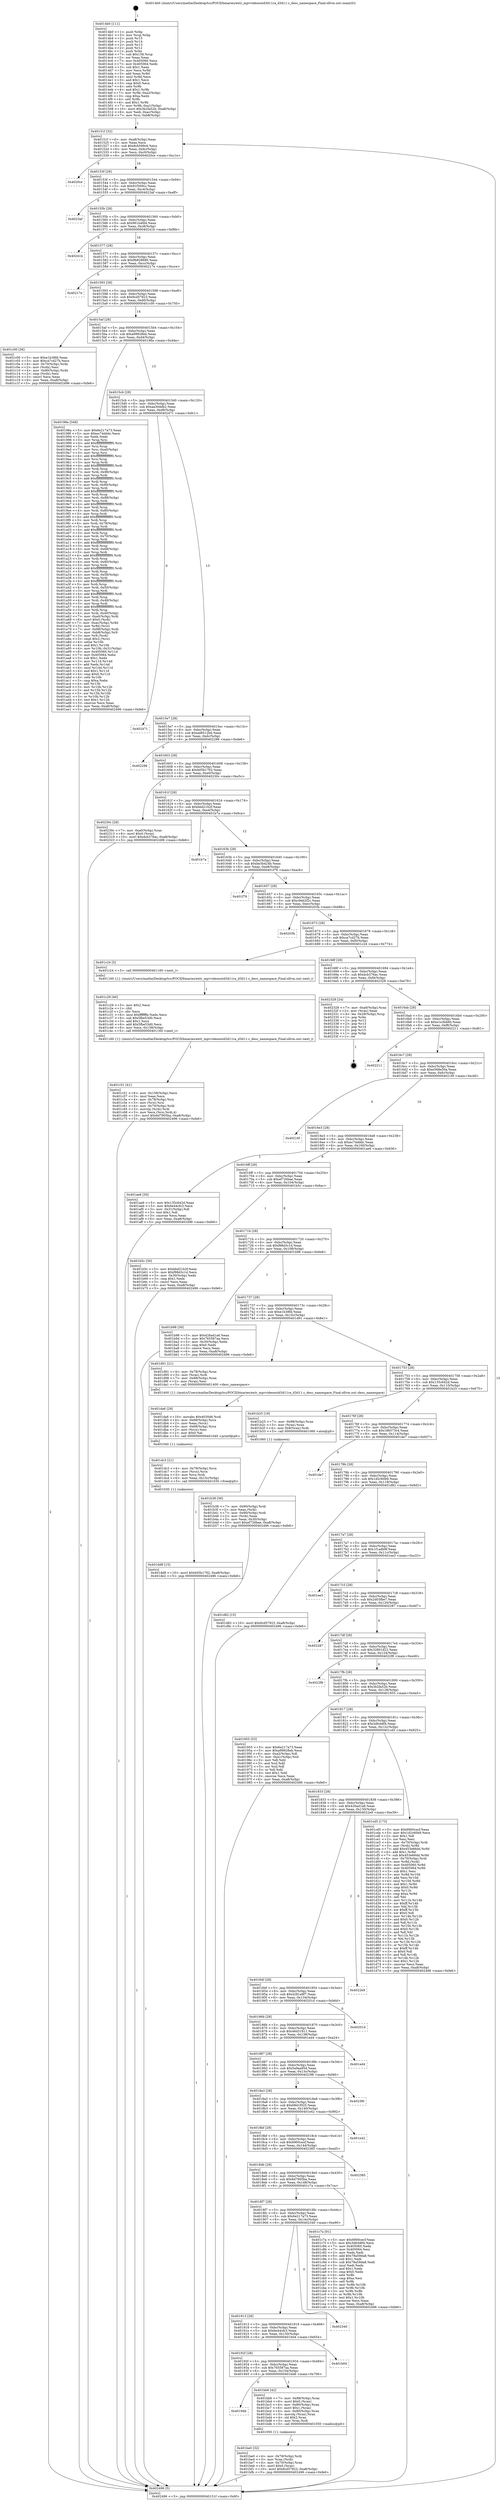 digraph "0x4014b0" {
  label = "0x4014b0 (/mnt/c/Users/mathe/Desktop/tcc/POCII/binaries/extr_mpvvideooutd3d11ra_d3d11.c_desc_namespace_Final-ollvm.out::main(0))"
  labelloc = "t"
  node[shape=record]

  Entry [label="",width=0.3,height=0.3,shape=circle,fillcolor=black,style=filled]
  "0x40151f" [label="{
     0x40151f [32]\l
     | [instrs]\l
     &nbsp;&nbsp;0x40151f \<+6\>: mov -0xa8(%rbp),%eax\l
     &nbsp;&nbsp;0x401525 \<+2\>: mov %eax,%ecx\l
     &nbsp;&nbsp;0x401527 \<+6\>: sub $0x8cb599c6,%ecx\l
     &nbsp;&nbsp;0x40152d \<+6\>: mov %eax,-0xbc(%rbp)\l
     &nbsp;&nbsp;0x401533 \<+6\>: mov %ecx,-0xc0(%rbp)\l
     &nbsp;&nbsp;0x401539 \<+6\>: je 00000000004020ce \<main+0xc1e\>\l
  }"]
  "0x4020ce" [label="{
     0x4020ce\l
  }", style=dashed]
  "0x40153f" [label="{
     0x40153f [28]\l
     | [instrs]\l
     &nbsp;&nbsp;0x40153f \<+5\>: jmp 0000000000401544 \<main+0x94\>\l
     &nbsp;&nbsp;0x401544 \<+6\>: mov -0xbc(%rbp),%eax\l
     &nbsp;&nbsp;0x40154a \<+5\>: sub $0x91f309cc,%eax\l
     &nbsp;&nbsp;0x40154f \<+6\>: mov %eax,-0xc4(%rbp)\l
     &nbsp;&nbsp;0x401555 \<+6\>: je 00000000004023af \<main+0xeff\>\l
  }"]
  Exit [label="",width=0.3,height=0.3,shape=circle,fillcolor=black,style=filled,peripheries=2]
  "0x4023af" [label="{
     0x4023af\l
  }", style=dashed]
  "0x40155b" [label="{
     0x40155b [28]\l
     | [instrs]\l
     &nbsp;&nbsp;0x40155b \<+5\>: jmp 0000000000401560 \<main+0xb0\>\l
     &nbsp;&nbsp;0x401560 \<+6\>: mov -0xbc(%rbp),%eax\l
     &nbsp;&nbsp;0x401566 \<+5\>: sub $0x961b4fd4,%eax\l
     &nbsp;&nbsp;0x40156b \<+6\>: mov %eax,-0xc8(%rbp)\l
     &nbsp;&nbsp;0x401571 \<+6\>: je 000000000040241b \<main+0xf6b\>\l
  }"]
  "0x401dd8" [label="{
     0x401dd8 [15]\l
     | [instrs]\l
     &nbsp;&nbsp;0x401dd8 \<+10\>: movl $0xb05b1762,-0xa8(%rbp)\l
     &nbsp;&nbsp;0x401de2 \<+5\>: jmp 0000000000402496 \<main+0xfe6\>\l
  }"]
  "0x40241b" [label="{
     0x40241b\l
  }", style=dashed]
  "0x401577" [label="{
     0x401577 [28]\l
     | [instrs]\l
     &nbsp;&nbsp;0x401577 \<+5\>: jmp 000000000040157c \<main+0xcc\>\l
     &nbsp;&nbsp;0x40157c \<+6\>: mov -0xbc(%rbp),%eax\l
     &nbsp;&nbsp;0x401582 \<+5\>: sub $0x9b828680,%eax\l
     &nbsp;&nbsp;0x401587 \<+6\>: mov %eax,-0xcc(%rbp)\l
     &nbsp;&nbsp;0x40158d \<+6\>: je 000000000040217e \<main+0xcce\>\l
  }"]
  "0x401dc3" [label="{
     0x401dc3 [21]\l
     | [instrs]\l
     &nbsp;&nbsp;0x401dc3 \<+4\>: mov -0x78(%rbp),%rcx\l
     &nbsp;&nbsp;0x401dc7 \<+3\>: mov (%rcx),%rcx\l
     &nbsp;&nbsp;0x401dca \<+3\>: mov %rcx,%rdi\l
     &nbsp;&nbsp;0x401dcd \<+6\>: mov %eax,-0x15c(%rbp)\l
     &nbsp;&nbsp;0x401dd3 \<+5\>: call 0000000000401030 \<free@plt\>\l
     | [calls]\l
     &nbsp;&nbsp;0x401030 \{1\} (unknown)\l
  }"]
  "0x40217e" [label="{
     0x40217e\l
  }", style=dashed]
  "0x401593" [label="{
     0x401593 [28]\l
     | [instrs]\l
     &nbsp;&nbsp;0x401593 \<+5\>: jmp 0000000000401598 \<main+0xe8\>\l
     &nbsp;&nbsp;0x401598 \<+6\>: mov -0xbc(%rbp),%eax\l
     &nbsp;&nbsp;0x40159e \<+5\>: sub $0x9cd57923,%eax\l
     &nbsp;&nbsp;0x4015a3 \<+6\>: mov %eax,-0xd0(%rbp)\l
     &nbsp;&nbsp;0x4015a9 \<+6\>: je 0000000000401c00 \<main+0x750\>\l
  }"]
  "0x401da6" [label="{
     0x401da6 [29]\l
     | [instrs]\l
     &nbsp;&nbsp;0x401da6 \<+10\>: movabs $0x4030d6,%rdi\l
     &nbsp;&nbsp;0x401db0 \<+4\>: mov -0x68(%rbp),%rcx\l
     &nbsp;&nbsp;0x401db4 \<+2\>: mov %eax,(%rcx)\l
     &nbsp;&nbsp;0x401db6 \<+4\>: mov -0x68(%rbp),%rcx\l
     &nbsp;&nbsp;0x401dba \<+2\>: mov (%rcx),%esi\l
     &nbsp;&nbsp;0x401dbc \<+2\>: mov $0x0,%al\l
     &nbsp;&nbsp;0x401dbe \<+5\>: call 0000000000401040 \<printf@plt\>\l
     | [calls]\l
     &nbsp;&nbsp;0x401040 \{1\} (unknown)\l
  }"]
  "0x401c00" [label="{
     0x401c00 [36]\l
     | [instrs]\l
     &nbsp;&nbsp;0x401c00 \<+5\>: mov $0xe1b38fd,%eax\l
     &nbsp;&nbsp;0x401c05 \<+5\>: mov $0xca7cd27b,%ecx\l
     &nbsp;&nbsp;0x401c0a \<+4\>: mov -0x70(%rbp),%rdx\l
     &nbsp;&nbsp;0x401c0e \<+2\>: mov (%rdx),%esi\l
     &nbsp;&nbsp;0x401c10 \<+4\>: mov -0x80(%rbp),%rdx\l
     &nbsp;&nbsp;0x401c14 \<+2\>: cmp (%rdx),%esi\l
     &nbsp;&nbsp;0x401c16 \<+3\>: cmovl %ecx,%eax\l
     &nbsp;&nbsp;0x401c19 \<+6\>: mov %eax,-0xa8(%rbp)\l
     &nbsp;&nbsp;0x401c1f \<+5\>: jmp 0000000000402496 \<main+0xfe6\>\l
  }"]
  "0x4015af" [label="{
     0x4015af [28]\l
     | [instrs]\l
     &nbsp;&nbsp;0x4015af \<+5\>: jmp 00000000004015b4 \<main+0x104\>\l
     &nbsp;&nbsp;0x4015b4 \<+6\>: mov -0xbc(%rbp),%eax\l
     &nbsp;&nbsp;0x4015ba \<+5\>: sub $0xa99928eb,%eax\l
     &nbsp;&nbsp;0x4015bf \<+6\>: mov %eax,-0xd4(%rbp)\l
     &nbsp;&nbsp;0x4015c5 \<+6\>: je 000000000040198a \<main+0x4da\>\l
  }"]
  "0x401c51" [label="{
     0x401c51 [41]\l
     | [instrs]\l
     &nbsp;&nbsp;0x401c51 \<+6\>: mov -0x158(%rbp),%ecx\l
     &nbsp;&nbsp;0x401c57 \<+3\>: imul %eax,%ecx\l
     &nbsp;&nbsp;0x401c5a \<+4\>: mov -0x78(%rbp),%rsi\l
     &nbsp;&nbsp;0x401c5e \<+3\>: mov (%rsi),%rsi\l
     &nbsp;&nbsp;0x401c61 \<+4\>: mov -0x70(%rbp),%rdi\l
     &nbsp;&nbsp;0x401c65 \<+3\>: movslq (%rdi),%rdi\l
     &nbsp;&nbsp;0x401c68 \<+3\>: mov %ecx,(%rsi,%rdi,4)\l
     &nbsp;&nbsp;0x401c6b \<+10\>: movl $0x6d7905ba,-0xa8(%rbp)\l
     &nbsp;&nbsp;0x401c75 \<+5\>: jmp 0000000000402496 \<main+0xfe6\>\l
  }"]
  "0x40198a" [label="{
     0x40198a [348]\l
     | [instrs]\l
     &nbsp;&nbsp;0x40198a \<+5\>: mov $0x6e217a73,%eax\l
     &nbsp;&nbsp;0x40198f \<+5\>: mov $0xec74dddc,%ecx\l
     &nbsp;&nbsp;0x401994 \<+2\>: xor %edx,%edx\l
     &nbsp;&nbsp;0x401996 \<+3\>: mov %rsp,%rsi\l
     &nbsp;&nbsp;0x401999 \<+4\>: add $0xfffffffffffffff0,%rsi\l
     &nbsp;&nbsp;0x40199d \<+3\>: mov %rsi,%rsp\l
     &nbsp;&nbsp;0x4019a0 \<+7\>: mov %rsi,-0xa0(%rbp)\l
     &nbsp;&nbsp;0x4019a7 \<+3\>: mov %rsp,%rsi\l
     &nbsp;&nbsp;0x4019aa \<+4\>: add $0xfffffffffffffff0,%rsi\l
     &nbsp;&nbsp;0x4019ae \<+3\>: mov %rsi,%rsp\l
     &nbsp;&nbsp;0x4019b1 \<+3\>: mov %rsp,%rdi\l
     &nbsp;&nbsp;0x4019b4 \<+4\>: add $0xfffffffffffffff0,%rdi\l
     &nbsp;&nbsp;0x4019b8 \<+3\>: mov %rdi,%rsp\l
     &nbsp;&nbsp;0x4019bb \<+7\>: mov %rdi,-0x98(%rbp)\l
     &nbsp;&nbsp;0x4019c2 \<+3\>: mov %rsp,%rdi\l
     &nbsp;&nbsp;0x4019c5 \<+4\>: add $0xfffffffffffffff0,%rdi\l
     &nbsp;&nbsp;0x4019c9 \<+3\>: mov %rdi,%rsp\l
     &nbsp;&nbsp;0x4019cc \<+7\>: mov %rdi,-0x90(%rbp)\l
     &nbsp;&nbsp;0x4019d3 \<+3\>: mov %rsp,%rdi\l
     &nbsp;&nbsp;0x4019d6 \<+4\>: add $0xfffffffffffffff0,%rdi\l
     &nbsp;&nbsp;0x4019da \<+3\>: mov %rdi,%rsp\l
     &nbsp;&nbsp;0x4019dd \<+7\>: mov %rdi,-0x88(%rbp)\l
     &nbsp;&nbsp;0x4019e4 \<+3\>: mov %rsp,%rdi\l
     &nbsp;&nbsp;0x4019e7 \<+4\>: add $0xfffffffffffffff0,%rdi\l
     &nbsp;&nbsp;0x4019eb \<+3\>: mov %rdi,%rsp\l
     &nbsp;&nbsp;0x4019ee \<+4\>: mov %rdi,-0x80(%rbp)\l
     &nbsp;&nbsp;0x4019f2 \<+3\>: mov %rsp,%rdi\l
     &nbsp;&nbsp;0x4019f5 \<+4\>: add $0xfffffffffffffff0,%rdi\l
     &nbsp;&nbsp;0x4019f9 \<+3\>: mov %rdi,%rsp\l
     &nbsp;&nbsp;0x4019fc \<+4\>: mov %rdi,-0x78(%rbp)\l
     &nbsp;&nbsp;0x401a00 \<+3\>: mov %rsp,%rdi\l
     &nbsp;&nbsp;0x401a03 \<+4\>: add $0xfffffffffffffff0,%rdi\l
     &nbsp;&nbsp;0x401a07 \<+3\>: mov %rdi,%rsp\l
     &nbsp;&nbsp;0x401a0a \<+4\>: mov %rdi,-0x70(%rbp)\l
     &nbsp;&nbsp;0x401a0e \<+3\>: mov %rsp,%rdi\l
     &nbsp;&nbsp;0x401a11 \<+4\>: add $0xfffffffffffffff0,%rdi\l
     &nbsp;&nbsp;0x401a15 \<+3\>: mov %rdi,%rsp\l
     &nbsp;&nbsp;0x401a18 \<+4\>: mov %rdi,-0x68(%rbp)\l
     &nbsp;&nbsp;0x401a1c \<+3\>: mov %rsp,%rdi\l
     &nbsp;&nbsp;0x401a1f \<+4\>: add $0xfffffffffffffff0,%rdi\l
     &nbsp;&nbsp;0x401a23 \<+3\>: mov %rdi,%rsp\l
     &nbsp;&nbsp;0x401a26 \<+4\>: mov %rdi,-0x60(%rbp)\l
     &nbsp;&nbsp;0x401a2a \<+3\>: mov %rsp,%rdi\l
     &nbsp;&nbsp;0x401a2d \<+4\>: add $0xfffffffffffffff0,%rdi\l
     &nbsp;&nbsp;0x401a31 \<+3\>: mov %rdi,%rsp\l
     &nbsp;&nbsp;0x401a34 \<+4\>: mov %rdi,-0x58(%rbp)\l
     &nbsp;&nbsp;0x401a38 \<+3\>: mov %rsp,%rdi\l
     &nbsp;&nbsp;0x401a3b \<+4\>: add $0xfffffffffffffff0,%rdi\l
     &nbsp;&nbsp;0x401a3f \<+3\>: mov %rdi,%rsp\l
     &nbsp;&nbsp;0x401a42 \<+4\>: mov %rdi,-0x50(%rbp)\l
     &nbsp;&nbsp;0x401a46 \<+3\>: mov %rsp,%rdi\l
     &nbsp;&nbsp;0x401a49 \<+4\>: add $0xfffffffffffffff0,%rdi\l
     &nbsp;&nbsp;0x401a4d \<+3\>: mov %rdi,%rsp\l
     &nbsp;&nbsp;0x401a50 \<+4\>: mov %rdi,-0x48(%rbp)\l
     &nbsp;&nbsp;0x401a54 \<+3\>: mov %rsp,%rdi\l
     &nbsp;&nbsp;0x401a57 \<+4\>: add $0xfffffffffffffff0,%rdi\l
     &nbsp;&nbsp;0x401a5b \<+3\>: mov %rdi,%rsp\l
     &nbsp;&nbsp;0x401a5e \<+4\>: mov %rdi,-0x40(%rbp)\l
     &nbsp;&nbsp;0x401a62 \<+7\>: mov -0xa0(%rbp),%rdi\l
     &nbsp;&nbsp;0x401a69 \<+6\>: movl $0x0,(%rdi)\l
     &nbsp;&nbsp;0x401a6f \<+7\>: mov -0xac(%rbp),%r8d\l
     &nbsp;&nbsp;0x401a76 \<+3\>: mov %r8d,(%rsi)\l
     &nbsp;&nbsp;0x401a79 \<+7\>: mov -0x98(%rbp),%rdi\l
     &nbsp;&nbsp;0x401a80 \<+7\>: mov -0xb8(%rbp),%r9\l
     &nbsp;&nbsp;0x401a87 \<+3\>: mov %r9,(%rdi)\l
     &nbsp;&nbsp;0x401a8a \<+3\>: cmpl $0x2,(%rsi)\l
     &nbsp;&nbsp;0x401a8d \<+4\>: setne %r10b\l
     &nbsp;&nbsp;0x401a91 \<+4\>: and $0x1,%r10b\l
     &nbsp;&nbsp;0x401a95 \<+4\>: mov %r10b,-0x31(%rbp)\l
     &nbsp;&nbsp;0x401a99 \<+8\>: mov 0x405060,%r11d\l
     &nbsp;&nbsp;0x401aa1 \<+7\>: mov 0x405064,%ebx\l
     &nbsp;&nbsp;0x401aa8 \<+3\>: sub $0x1,%edx\l
     &nbsp;&nbsp;0x401aab \<+3\>: mov %r11d,%r14d\l
     &nbsp;&nbsp;0x401aae \<+3\>: add %edx,%r14d\l
     &nbsp;&nbsp;0x401ab1 \<+4\>: imul %r14d,%r11d\l
     &nbsp;&nbsp;0x401ab5 \<+4\>: and $0x1,%r11d\l
     &nbsp;&nbsp;0x401ab9 \<+4\>: cmp $0x0,%r11d\l
     &nbsp;&nbsp;0x401abd \<+4\>: sete %r10b\l
     &nbsp;&nbsp;0x401ac1 \<+3\>: cmp $0xa,%ebx\l
     &nbsp;&nbsp;0x401ac4 \<+4\>: setl %r15b\l
     &nbsp;&nbsp;0x401ac8 \<+3\>: mov %r10b,%r12b\l
     &nbsp;&nbsp;0x401acb \<+3\>: and %r15b,%r12b\l
     &nbsp;&nbsp;0x401ace \<+3\>: xor %r15b,%r10b\l
     &nbsp;&nbsp;0x401ad1 \<+3\>: or %r10b,%r12b\l
     &nbsp;&nbsp;0x401ad4 \<+4\>: test $0x1,%r12b\l
     &nbsp;&nbsp;0x401ad8 \<+3\>: cmovne %ecx,%eax\l
     &nbsp;&nbsp;0x401adb \<+6\>: mov %eax,-0xa8(%rbp)\l
     &nbsp;&nbsp;0x401ae1 \<+5\>: jmp 0000000000402496 \<main+0xfe6\>\l
  }"]
  "0x4015cb" [label="{
     0x4015cb [28]\l
     | [instrs]\l
     &nbsp;&nbsp;0x4015cb \<+5\>: jmp 00000000004015d0 \<main+0x120\>\l
     &nbsp;&nbsp;0x4015d0 \<+6\>: mov -0xbc(%rbp),%eax\l
     &nbsp;&nbsp;0x4015d6 \<+5\>: sub $0xaa30ddb2,%eax\l
     &nbsp;&nbsp;0x4015db \<+6\>: mov %eax,-0xd8(%rbp)\l
     &nbsp;&nbsp;0x4015e1 \<+6\>: je 0000000000402471 \<main+0xfc1\>\l
  }"]
  "0x401c29" [label="{
     0x401c29 [40]\l
     | [instrs]\l
     &nbsp;&nbsp;0x401c29 \<+5\>: mov $0x2,%ecx\l
     &nbsp;&nbsp;0x401c2e \<+1\>: cltd\l
     &nbsp;&nbsp;0x401c2f \<+2\>: idiv %ecx\l
     &nbsp;&nbsp;0x401c31 \<+6\>: imul $0xfffffffe,%edx,%ecx\l
     &nbsp;&nbsp;0x401c37 \<+6\>: sub $0x5fbe53d0,%ecx\l
     &nbsp;&nbsp;0x401c3d \<+3\>: add $0x1,%ecx\l
     &nbsp;&nbsp;0x401c40 \<+6\>: add $0x5fbe53d0,%ecx\l
     &nbsp;&nbsp;0x401c46 \<+6\>: mov %ecx,-0x158(%rbp)\l
     &nbsp;&nbsp;0x401c4c \<+5\>: call 0000000000401160 \<next_i\>\l
     | [calls]\l
     &nbsp;&nbsp;0x401160 \{1\} (/mnt/c/Users/mathe/Desktop/tcc/POCII/binaries/extr_mpvvideooutd3d11ra_d3d11.c_desc_namespace_Final-ollvm.out::next_i)\l
  }"]
  "0x402471" [label="{
     0x402471\l
  }", style=dashed]
  "0x4015e7" [label="{
     0x4015e7 [28]\l
     | [instrs]\l
     &nbsp;&nbsp;0x4015e7 \<+5\>: jmp 00000000004015ec \<main+0x13c\>\l
     &nbsp;&nbsp;0x4015ec \<+6\>: mov -0xbc(%rbp),%eax\l
     &nbsp;&nbsp;0x4015f2 \<+5\>: sub $0xad8512bd,%eax\l
     &nbsp;&nbsp;0x4015f7 \<+6\>: mov %eax,-0xdc(%rbp)\l
     &nbsp;&nbsp;0x4015fd \<+6\>: je 0000000000402296 \<main+0xde6\>\l
  }"]
  "0x401be0" [label="{
     0x401be0 [32]\l
     | [instrs]\l
     &nbsp;&nbsp;0x401be0 \<+4\>: mov -0x78(%rbp),%rdi\l
     &nbsp;&nbsp;0x401be4 \<+3\>: mov %rax,(%rdi)\l
     &nbsp;&nbsp;0x401be7 \<+4\>: mov -0x70(%rbp),%rax\l
     &nbsp;&nbsp;0x401beb \<+6\>: movl $0x0,(%rax)\l
     &nbsp;&nbsp;0x401bf1 \<+10\>: movl $0x9cd57923,-0xa8(%rbp)\l
     &nbsp;&nbsp;0x401bfb \<+5\>: jmp 0000000000402496 \<main+0xfe6\>\l
  }"]
  "0x402296" [label="{
     0x402296\l
  }", style=dashed]
  "0x401603" [label="{
     0x401603 [28]\l
     | [instrs]\l
     &nbsp;&nbsp;0x401603 \<+5\>: jmp 0000000000401608 \<main+0x158\>\l
     &nbsp;&nbsp;0x401608 \<+6\>: mov -0xbc(%rbp),%eax\l
     &nbsp;&nbsp;0x40160e \<+5\>: sub $0xb05b1762,%eax\l
     &nbsp;&nbsp;0x401613 \<+6\>: mov %eax,-0xe0(%rbp)\l
     &nbsp;&nbsp;0x401619 \<+6\>: je 000000000040230c \<main+0xe5c\>\l
  }"]
  "0x40194b" [label="{
     0x40194b\l
  }", style=dashed]
  "0x40230c" [label="{
     0x40230c [28]\l
     | [instrs]\l
     &nbsp;&nbsp;0x40230c \<+7\>: mov -0xa0(%rbp),%rax\l
     &nbsp;&nbsp;0x402313 \<+6\>: movl $0x0,(%rax)\l
     &nbsp;&nbsp;0x402319 \<+10\>: movl $0xdcb376ac,-0xa8(%rbp)\l
     &nbsp;&nbsp;0x402323 \<+5\>: jmp 0000000000402496 \<main+0xfe6\>\l
  }"]
  "0x40161f" [label="{
     0x40161f [28]\l
     | [instrs]\l
     &nbsp;&nbsp;0x40161f \<+5\>: jmp 0000000000401624 \<main+0x174\>\l
     &nbsp;&nbsp;0x401624 \<+6\>: mov -0xbc(%rbp),%eax\l
     &nbsp;&nbsp;0x40162a \<+5\>: sub $0xbbd21b2f,%eax\l
     &nbsp;&nbsp;0x40162f \<+6\>: mov %eax,-0xe4(%rbp)\l
     &nbsp;&nbsp;0x401635 \<+6\>: je 0000000000401b7a \<main+0x6ca\>\l
  }"]
  "0x401bb6" [label="{
     0x401bb6 [42]\l
     | [instrs]\l
     &nbsp;&nbsp;0x401bb6 \<+7\>: mov -0x88(%rbp),%rax\l
     &nbsp;&nbsp;0x401bbd \<+6\>: movl $0x0,(%rax)\l
     &nbsp;&nbsp;0x401bc3 \<+4\>: mov -0x80(%rbp),%rax\l
     &nbsp;&nbsp;0x401bc7 \<+6\>: movl $0x1,(%rax)\l
     &nbsp;&nbsp;0x401bcd \<+4\>: mov -0x80(%rbp),%rax\l
     &nbsp;&nbsp;0x401bd1 \<+3\>: movslq (%rax),%rax\l
     &nbsp;&nbsp;0x401bd4 \<+4\>: shl $0x2,%rax\l
     &nbsp;&nbsp;0x401bd8 \<+3\>: mov %rax,%rdi\l
     &nbsp;&nbsp;0x401bdb \<+5\>: call 0000000000401050 \<malloc@plt\>\l
     | [calls]\l
     &nbsp;&nbsp;0x401050 \{1\} (unknown)\l
  }"]
  "0x401b7a" [label="{
     0x401b7a\l
  }", style=dashed]
  "0x40163b" [label="{
     0x40163b [28]\l
     | [instrs]\l
     &nbsp;&nbsp;0x40163b \<+5\>: jmp 0000000000401640 \<main+0x190\>\l
     &nbsp;&nbsp;0x401640 \<+6\>: mov -0xbc(%rbp),%eax\l
     &nbsp;&nbsp;0x401646 \<+5\>: sub $0xbe3b424b,%eax\l
     &nbsp;&nbsp;0x40164b \<+6\>: mov %eax,-0xe8(%rbp)\l
     &nbsp;&nbsp;0x401651 \<+6\>: je 0000000000401f76 \<main+0xac6\>\l
  }"]
  "0x40192f" [label="{
     0x40192f [28]\l
     | [instrs]\l
     &nbsp;&nbsp;0x40192f \<+5\>: jmp 0000000000401934 \<main+0x484\>\l
     &nbsp;&nbsp;0x401934 \<+6\>: mov -0xbc(%rbp),%eax\l
     &nbsp;&nbsp;0x40193a \<+5\>: sub $0x765587aa,%eax\l
     &nbsp;&nbsp;0x40193f \<+6\>: mov %eax,-0x154(%rbp)\l
     &nbsp;&nbsp;0x401945 \<+6\>: je 0000000000401bb6 \<main+0x706\>\l
  }"]
  "0x401f76" [label="{
     0x401f76\l
  }", style=dashed]
  "0x401657" [label="{
     0x401657 [28]\l
     | [instrs]\l
     &nbsp;&nbsp;0x401657 \<+5\>: jmp 000000000040165c \<main+0x1ac\>\l
     &nbsp;&nbsp;0x40165c \<+6\>: mov -0xbc(%rbp),%eax\l
     &nbsp;&nbsp;0x401662 \<+5\>: sub $0xc9eb2f2c,%eax\l
     &nbsp;&nbsp;0x401667 \<+6\>: mov %eax,-0xec(%rbp)\l
     &nbsp;&nbsp;0x40166d \<+6\>: je 000000000040203b \<main+0xb8b\>\l
  }"]
  "0x401b04" [label="{
     0x401b04\l
  }", style=dashed]
  "0x40203b" [label="{
     0x40203b\l
  }", style=dashed]
  "0x401673" [label="{
     0x401673 [28]\l
     | [instrs]\l
     &nbsp;&nbsp;0x401673 \<+5\>: jmp 0000000000401678 \<main+0x1c8\>\l
     &nbsp;&nbsp;0x401678 \<+6\>: mov -0xbc(%rbp),%eax\l
     &nbsp;&nbsp;0x40167e \<+5\>: sub $0xca7cd27b,%eax\l
     &nbsp;&nbsp;0x401683 \<+6\>: mov %eax,-0xf0(%rbp)\l
     &nbsp;&nbsp;0x401689 \<+6\>: je 0000000000401c24 \<main+0x774\>\l
  }"]
  "0x401913" [label="{
     0x401913 [28]\l
     | [instrs]\l
     &nbsp;&nbsp;0x401913 \<+5\>: jmp 0000000000401918 \<main+0x468\>\l
     &nbsp;&nbsp;0x401918 \<+6\>: mov -0xbc(%rbp),%eax\l
     &nbsp;&nbsp;0x40191e \<+5\>: sub $0x6e44cfc3,%eax\l
     &nbsp;&nbsp;0x401923 \<+6\>: mov %eax,-0x150(%rbp)\l
     &nbsp;&nbsp;0x401929 \<+6\>: je 0000000000401b04 \<main+0x654\>\l
  }"]
  "0x401c24" [label="{
     0x401c24 [5]\l
     | [instrs]\l
     &nbsp;&nbsp;0x401c24 \<+5\>: call 0000000000401160 \<next_i\>\l
     | [calls]\l
     &nbsp;&nbsp;0x401160 \{1\} (/mnt/c/Users/mathe/Desktop/tcc/POCII/binaries/extr_mpvvideooutd3d11ra_d3d11.c_desc_namespace_Final-ollvm.out::next_i)\l
  }"]
  "0x40168f" [label="{
     0x40168f [28]\l
     | [instrs]\l
     &nbsp;&nbsp;0x40168f \<+5\>: jmp 0000000000401694 \<main+0x1e4\>\l
     &nbsp;&nbsp;0x401694 \<+6\>: mov -0xbc(%rbp),%eax\l
     &nbsp;&nbsp;0x40169a \<+5\>: sub $0xdcb376ac,%eax\l
     &nbsp;&nbsp;0x40169f \<+6\>: mov %eax,-0xf4(%rbp)\l
     &nbsp;&nbsp;0x4016a5 \<+6\>: je 0000000000402328 \<main+0xe78\>\l
  }"]
  "0x402340" [label="{
     0x402340\l
  }", style=dashed]
  "0x402328" [label="{
     0x402328 [24]\l
     | [instrs]\l
     &nbsp;&nbsp;0x402328 \<+7\>: mov -0xa0(%rbp),%rax\l
     &nbsp;&nbsp;0x40232f \<+2\>: mov (%rax),%eax\l
     &nbsp;&nbsp;0x402331 \<+4\>: lea -0x28(%rbp),%rsp\l
     &nbsp;&nbsp;0x402335 \<+1\>: pop %rbx\l
     &nbsp;&nbsp;0x402336 \<+2\>: pop %r12\l
     &nbsp;&nbsp;0x402338 \<+2\>: pop %r13\l
     &nbsp;&nbsp;0x40233a \<+2\>: pop %r14\l
     &nbsp;&nbsp;0x40233c \<+2\>: pop %r15\l
     &nbsp;&nbsp;0x40233e \<+1\>: pop %rbp\l
     &nbsp;&nbsp;0x40233f \<+1\>: ret\l
  }"]
  "0x4016ab" [label="{
     0x4016ab [28]\l
     | [instrs]\l
     &nbsp;&nbsp;0x4016ab \<+5\>: jmp 00000000004016b0 \<main+0x200\>\l
     &nbsp;&nbsp;0x4016b0 \<+6\>: mov -0xbc(%rbp),%eax\l
     &nbsp;&nbsp;0x4016b6 \<+5\>: sub $0xe1e3bb6b,%eax\l
     &nbsp;&nbsp;0x4016bb \<+6\>: mov %eax,-0xf8(%rbp)\l
     &nbsp;&nbsp;0x4016c1 \<+6\>: je 0000000000402211 \<main+0xd61\>\l
  }"]
  "0x4018f7" [label="{
     0x4018f7 [28]\l
     | [instrs]\l
     &nbsp;&nbsp;0x4018f7 \<+5\>: jmp 00000000004018fc \<main+0x44c\>\l
     &nbsp;&nbsp;0x4018fc \<+6\>: mov -0xbc(%rbp),%eax\l
     &nbsp;&nbsp;0x401902 \<+5\>: sub $0x6e217a73,%eax\l
     &nbsp;&nbsp;0x401907 \<+6\>: mov %eax,-0x14c(%rbp)\l
     &nbsp;&nbsp;0x40190d \<+6\>: je 0000000000402340 \<main+0xe90\>\l
  }"]
  "0x402211" [label="{
     0x402211\l
  }", style=dashed]
  "0x4016c7" [label="{
     0x4016c7 [28]\l
     | [instrs]\l
     &nbsp;&nbsp;0x4016c7 \<+5\>: jmp 00000000004016cc \<main+0x21c\>\l
     &nbsp;&nbsp;0x4016cc \<+6\>: mov -0xbc(%rbp),%eax\l
     &nbsp;&nbsp;0x4016d2 \<+5\>: sub $0xe568e50a,%eax\l
     &nbsp;&nbsp;0x4016d7 \<+6\>: mov %eax,-0xfc(%rbp)\l
     &nbsp;&nbsp;0x4016dd \<+6\>: je 000000000040216f \<main+0xcbf\>\l
  }"]
  "0x401c7a" [label="{
     0x401c7a [91]\l
     | [instrs]\l
     &nbsp;&nbsp;0x401c7a \<+5\>: mov $0x6900cecf,%eax\l
     &nbsp;&nbsp;0x401c7f \<+5\>: mov $0x3dfcb8f4,%ecx\l
     &nbsp;&nbsp;0x401c84 \<+7\>: mov 0x405060,%edx\l
     &nbsp;&nbsp;0x401c8b \<+7\>: mov 0x405064,%esi\l
     &nbsp;&nbsp;0x401c92 \<+2\>: mov %edx,%edi\l
     &nbsp;&nbsp;0x401c94 \<+6\>: add $0x78a59da8,%edi\l
     &nbsp;&nbsp;0x401c9a \<+3\>: sub $0x1,%edi\l
     &nbsp;&nbsp;0x401c9d \<+6\>: sub $0x78a59da8,%edi\l
     &nbsp;&nbsp;0x401ca3 \<+3\>: imul %edi,%edx\l
     &nbsp;&nbsp;0x401ca6 \<+3\>: and $0x1,%edx\l
     &nbsp;&nbsp;0x401ca9 \<+3\>: cmp $0x0,%edx\l
     &nbsp;&nbsp;0x401cac \<+4\>: sete %r8b\l
     &nbsp;&nbsp;0x401cb0 \<+3\>: cmp $0xa,%esi\l
     &nbsp;&nbsp;0x401cb3 \<+4\>: setl %r9b\l
     &nbsp;&nbsp;0x401cb7 \<+3\>: mov %r8b,%r10b\l
     &nbsp;&nbsp;0x401cba \<+3\>: and %r9b,%r10b\l
     &nbsp;&nbsp;0x401cbd \<+3\>: xor %r9b,%r8b\l
     &nbsp;&nbsp;0x401cc0 \<+3\>: or %r8b,%r10b\l
     &nbsp;&nbsp;0x401cc3 \<+4\>: test $0x1,%r10b\l
     &nbsp;&nbsp;0x401cc7 \<+3\>: cmovne %ecx,%eax\l
     &nbsp;&nbsp;0x401cca \<+6\>: mov %eax,-0xa8(%rbp)\l
     &nbsp;&nbsp;0x401cd0 \<+5\>: jmp 0000000000402496 \<main+0xfe6\>\l
  }"]
  "0x40216f" [label="{
     0x40216f\l
  }", style=dashed]
  "0x4016e3" [label="{
     0x4016e3 [28]\l
     | [instrs]\l
     &nbsp;&nbsp;0x4016e3 \<+5\>: jmp 00000000004016e8 \<main+0x238\>\l
     &nbsp;&nbsp;0x4016e8 \<+6\>: mov -0xbc(%rbp),%eax\l
     &nbsp;&nbsp;0x4016ee \<+5\>: sub $0xec74dddc,%eax\l
     &nbsp;&nbsp;0x4016f3 \<+6\>: mov %eax,-0x100(%rbp)\l
     &nbsp;&nbsp;0x4016f9 \<+6\>: je 0000000000401ae6 \<main+0x636\>\l
  }"]
  "0x4018db" [label="{
     0x4018db [28]\l
     | [instrs]\l
     &nbsp;&nbsp;0x4018db \<+5\>: jmp 00000000004018e0 \<main+0x430\>\l
     &nbsp;&nbsp;0x4018e0 \<+6\>: mov -0xbc(%rbp),%eax\l
     &nbsp;&nbsp;0x4018e6 \<+5\>: sub $0x6d7905ba,%eax\l
     &nbsp;&nbsp;0x4018eb \<+6\>: mov %eax,-0x148(%rbp)\l
     &nbsp;&nbsp;0x4018f1 \<+6\>: je 0000000000401c7a \<main+0x7ca\>\l
  }"]
  "0x401ae6" [label="{
     0x401ae6 [30]\l
     | [instrs]\l
     &nbsp;&nbsp;0x401ae6 \<+5\>: mov $0x135c642d,%eax\l
     &nbsp;&nbsp;0x401aeb \<+5\>: mov $0x6e44cfc3,%ecx\l
     &nbsp;&nbsp;0x401af0 \<+3\>: mov -0x31(%rbp),%dl\l
     &nbsp;&nbsp;0x401af3 \<+3\>: test $0x1,%dl\l
     &nbsp;&nbsp;0x401af6 \<+3\>: cmovne %ecx,%eax\l
     &nbsp;&nbsp;0x401af9 \<+6\>: mov %eax,-0xa8(%rbp)\l
     &nbsp;&nbsp;0x401aff \<+5\>: jmp 0000000000402496 \<main+0xfe6\>\l
  }"]
  "0x4016ff" [label="{
     0x4016ff [28]\l
     | [instrs]\l
     &nbsp;&nbsp;0x4016ff \<+5\>: jmp 0000000000401704 \<main+0x254\>\l
     &nbsp;&nbsp;0x401704 \<+6\>: mov -0xbc(%rbp),%eax\l
     &nbsp;&nbsp;0x40170a \<+5\>: sub $0xef726bae,%eax\l
     &nbsp;&nbsp;0x40170f \<+6\>: mov %eax,-0x104(%rbp)\l
     &nbsp;&nbsp;0x401715 \<+6\>: je 0000000000401b5c \<main+0x6ac\>\l
  }"]
  "0x402385" [label="{
     0x402385\l
  }", style=dashed]
  "0x401b5c" [label="{
     0x401b5c [30]\l
     | [instrs]\l
     &nbsp;&nbsp;0x401b5c \<+5\>: mov $0xbbd21b2f,%eax\l
     &nbsp;&nbsp;0x401b61 \<+5\>: mov $0xf98d3c1d,%ecx\l
     &nbsp;&nbsp;0x401b66 \<+3\>: mov -0x30(%rbp),%edx\l
     &nbsp;&nbsp;0x401b69 \<+3\>: cmp $0x1,%edx\l
     &nbsp;&nbsp;0x401b6c \<+3\>: cmovl %ecx,%eax\l
     &nbsp;&nbsp;0x401b6f \<+6\>: mov %eax,-0xa8(%rbp)\l
     &nbsp;&nbsp;0x401b75 \<+5\>: jmp 0000000000402496 \<main+0xfe6\>\l
  }"]
  "0x40171b" [label="{
     0x40171b [28]\l
     | [instrs]\l
     &nbsp;&nbsp;0x40171b \<+5\>: jmp 0000000000401720 \<main+0x270\>\l
     &nbsp;&nbsp;0x401720 \<+6\>: mov -0xbc(%rbp),%eax\l
     &nbsp;&nbsp;0x401726 \<+5\>: sub $0xf98d3c1d,%eax\l
     &nbsp;&nbsp;0x40172b \<+6\>: mov %eax,-0x108(%rbp)\l
     &nbsp;&nbsp;0x401731 \<+6\>: je 0000000000401b98 \<main+0x6e8\>\l
  }"]
  "0x4018bf" [label="{
     0x4018bf [28]\l
     | [instrs]\l
     &nbsp;&nbsp;0x4018bf \<+5\>: jmp 00000000004018c4 \<main+0x414\>\l
     &nbsp;&nbsp;0x4018c4 \<+6\>: mov -0xbc(%rbp),%eax\l
     &nbsp;&nbsp;0x4018ca \<+5\>: sub $0x6900cecf,%eax\l
     &nbsp;&nbsp;0x4018cf \<+6\>: mov %eax,-0x144(%rbp)\l
     &nbsp;&nbsp;0x4018d5 \<+6\>: je 0000000000402385 \<main+0xed5\>\l
  }"]
  "0x401b98" [label="{
     0x401b98 [30]\l
     | [instrs]\l
     &nbsp;&nbsp;0x401b98 \<+5\>: mov $0x426ad1a6,%eax\l
     &nbsp;&nbsp;0x401b9d \<+5\>: mov $0x765587aa,%ecx\l
     &nbsp;&nbsp;0x401ba2 \<+3\>: mov -0x30(%rbp),%edx\l
     &nbsp;&nbsp;0x401ba5 \<+3\>: cmp $0x0,%edx\l
     &nbsp;&nbsp;0x401ba8 \<+3\>: cmove %ecx,%eax\l
     &nbsp;&nbsp;0x401bab \<+6\>: mov %eax,-0xa8(%rbp)\l
     &nbsp;&nbsp;0x401bb1 \<+5\>: jmp 0000000000402496 \<main+0xfe6\>\l
  }"]
  "0x401737" [label="{
     0x401737 [28]\l
     | [instrs]\l
     &nbsp;&nbsp;0x401737 \<+5\>: jmp 000000000040173c \<main+0x28c\>\l
     &nbsp;&nbsp;0x40173c \<+6\>: mov -0xbc(%rbp),%eax\l
     &nbsp;&nbsp;0x401742 \<+5\>: sub $0xe1b38fd,%eax\l
     &nbsp;&nbsp;0x401747 \<+6\>: mov %eax,-0x10c(%rbp)\l
     &nbsp;&nbsp;0x40174d \<+6\>: je 0000000000401d91 \<main+0x8e1\>\l
  }"]
  "0x401e42" [label="{
     0x401e42\l
  }", style=dashed]
  "0x401d91" [label="{
     0x401d91 [21]\l
     | [instrs]\l
     &nbsp;&nbsp;0x401d91 \<+4\>: mov -0x78(%rbp),%rax\l
     &nbsp;&nbsp;0x401d95 \<+3\>: mov (%rax),%rdi\l
     &nbsp;&nbsp;0x401d98 \<+7\>: mov -0x88(%rbp),%rax\l
     &nbsp;&nbsp;0x401d9f \<+2\>: mov (%rax),%esi\l
     &nbsp;&nbsp;0x401da1 \<+5\>: call 0000000000401400 \<desc_namespace\>\l
     | [calls]\l
     &nbsp;&nbsp;0x401400 \{1\} (/mnt/c/Users/mathe/Desktop/tcc/POCII/binaries/extr_mpvvideooutd3d11ra_d3d11.c_desc_namespace_Final-ollvm.out::desc_namespace)\l
  }"]
  "0x401753" [label="{
     0x401753 [28]\l
     | [instrs]\l
     &nbsp;&nbsp;0x401753 \<+5\>: jmp 0000000000401758 \<main+0x2a8\>\l
     &nbsp;&nbsp;0x401758 \<+6\>: mov -0xbc(%rbp),%eax\l
     &nbsp;&nbsp;0x40175e \<+5\>: sub $0x135c642d,%eax\l
     &nbsp;&nbsp;0x401763 \<+6\>: mov %eax,-0x110(%rbp)\l
     &nbsp;&nbsp;0x401769 \<+6\>: je 0000000000401b25 \<main+0x675\>\l
  }"]
  "0x4018a3" [label="{
     0x4018a3 [28]\l
     | [instrs]\l
     &nbsp;&nbsp;0x4018a3 \<+5\>: jmp 00000000004018a8 \<main+0x3f8\>\l
     &nbsp;&nbsp;0x4018a8 \<+6\>: mov -0xbc(%rbp),%eax\l
     &nbsp;&nbsp;0x4018ae \<+5\>: sub $0x68d1f025,%eax\l
     &nbsp;&nbsp;0x4018b3 \<+6\>: mov %eax,-0x140(%rbp)\l
     &nbsp;&nbsp;0x4018b9 \<+6\>: je 0000000000401e42 \<main+0x992\>\l
  }"]
  "0x401b25" [label="{
     0x401b25 [19]\l
     | [instrs]\l
     &nbsp;&nbsp;0x401b25 \<+7\>: mov -0x98(%rbp),%rax\l
     &nbsp;&nbsp;0x401b2c \<+3\>: mov (%rax),%rax\l
     &nbsp;&nbsp;0x401b2f \<+4\>: mov 0x8(%rax),%rdi\l
     &nbsp;&nbsp;0x401b33 \<+5\>: call 0000000000401060 \<atoi@plt\>\l
     | [calls]\l
     &nbsp;&nbsp;0x401060 \{1\} (unknown)\l
  }"]
  "0x40176f" [label="{
     0x40176f [28]\l
     | [instrs]\l
     &nbsp;&nbsp;0x40176f \<+5\>: jmp 0000000000401774 \<main+0x2c4\>\l
     &nbsp;&nbsp;0x401774 \<+6\>: mov -0xbc(%rbp),%eax\l
     &nbsp;&nbsp;0x40177a \<+5\>: sub $0x186573c4,%eax\l
     &nbsp;&nbsp;0x40177f \<+6\>: mov %eax,-0x114(%rbp)\l
     &nbsp;&nbsp;0x401785 \<+6\>: je 0000000000401de7 \<main+0x937\>\l
  }"]
  "0x4023f6" [label="{
     0x4023f6\l
  }", style=dashed]
  "0x401de7" [label="{
     0x401de7\l
  }", style=dashed]
  "0x40178b" [label="{
     0x40178b [28]\l
     | [instrs]\l
     &nbsp;&nbsp;0x40178b \<+5\>: jmp 0000000000401790 \<main+0x2e0\>\l
     &nbsp;&nbsp;0x401790 \<+6\>: mov -0xbc(%rbp),%eax\l
     &nbsp;&nbsp;0x401796 \<+5\>: sub $0x1d2c60b9,%eax\l
     &nbsp;&nbsp;0x40179b \<+6\>: mov %eax,-0x118(%rbp)\l
     &nbsp;&nbsp;0x4017a1 \<+6\>: je 0000000000401d82 \<main+0x8d2\>\l
  }"]
  "0x401887" [label="{
     0x401887 [28]\l
     | [instrs]\l
     &nbsp;&nbsp;0x401887 \<+5\>: jmp 000000000040188c \<main+0x3dc\>\l
     &nbsp;&nbsp;0x40188c \<+6\>: mov -0xbc(%rbp),%eax\l
     &nbsp;&nbsp;0x401892 \<+5\>: sub $0x5a9aa95d,%eax\l
     &nbsp;&nbsp;0x401897 \<+6\>: mov %eax,-0x13c(%rbp)\l
     &nbsp;&nbsp;0x40189d \<+6\>: je 00000000004023f6 \<main+0xf46\>\l
  }"]
  "0x401d82" [label="{
     0x401d82 [15]\l
     | [instrs]\l
     &nbsp;&nbsp;0x401d82 \<+10\>: movl $0x9cd57923,-0xa8(%rbp)\l
     &nbsp;&nbsp;0x401d8c \<+5\>: jmp 0000000000402496 \<main+0xfe6\>\l
  }"]
  "0x4017a7" [label="{
     0x4017a7 [28]\l
     | [instrs]\l
     &nbsp;&nbsp;0x4017a7 \<+5\>: jmp 00000000004017ac \<main+0x2fc\>\l
     &nbsp;&nbsp;0x4017ac \<+6\>: mov -0xbc(%rbp),%eax\l
     &nbsp;&nbsp;0x4017b2 \<+5\>: sub $0x1f1adb9f,%eax\l
     &nbsp;&nbsp;0x4017b7 \<+6\>: mov %eax,-0x11c(%rbp)\l
     &nbsp;&nbsp;0x4017bd \<+6\>: je 0000000000401ee3 \<main+0xa33\>\l
  }"]
  "0x401ed4" [label="{
     0x401ed4\l
  }", style=dashed]
  "0x401ee3" [label="{
     0x401ee3\l
  }", style=dashed]
  "0x4017c3" [label="{
     0x4017c3 [28]\l
     | [instrs]\l
     &nbsp;&nbsp;0x4017c3 \<+5\>: jmp 00000000004017c8 \<main+0x318\>\l
     &nbsp;&nbsp;0x4017c8 \<+6\>: mov -0xbc(%rbp),%eax\l
     &nbsp;&nbsp;0x4017ce \<+5\>: sub $0x2d03fbe7,%eax\l
     &nbsp;&nbsp;0x4017d3 \<+6\>: mov %eax,-0x120(%rbp)\l
     &nbsp;&nbsp;0x4017d9 \<+6\>: je 0000000000402287 \<main+0xdd7\>\l
  }"]
  "0x40186b" [label="{
     0x40186b [28]\l
     | [instrs]\l
     &nbsp;&nbsp;0x40186b \<+5\>: jmp 0000000000401870 \<main+0x3c0\>\l
     &nbsp;&nbsp;0x401870 \<+6\>: mov -0xbc(%rbp),%eax\l
     &nbsp;&nbsp;0x401876 \<+5\>: sub $0x46d31811,%eax\l
     &nbsp;&nbsp;0x40187b \<+6\>: mov %eax,-0x138(%rbp)\l
     &nbsp;&nbsp;0x401881 \<+6\>: je 0000000000401ed4 \<main+0xa24\>\l
  }"]
  "0x402287" [label="{
     0x402287\l
  }", style=dashed]
  "0x4017df" [label="{
     0x4017df [28]\l
     | [instrs]\l
     &nbsp;&nbsp;0x4017df \<+5\>: jmp 00000000004017e4 \<main+0x334\>\l
     &nbsp;&nbsp;0x4017e4 \<+6\>: mov -0xbc(%rbp),%eax\l
     &nbsp;&nbsp;0x4017ea \<+5\>: sub $0x32801d22,%eax\l
     &nbsp;&nbsp;0x4017ef \<+6\>: mov %eax,-0x124(%rbp)\l
     &nbsp;&nbsp;0x4017f5 \<+6\>: je 00000000004022f8 \<main+0xe48\>\l
  }"]
  "0x40201d" [label="{
     0x40201d\l
  }", style=dashed]
  "0x4022f8" [label="{
     0x4022f8\l
  }", style=dashed]
  "0x4017fb" [label="{
     0x4017fb [28]\l
     | [instrs]\l
     &nbsp;&nbsp;0x4017fb \<+5\>: jmp 0000000000401800 \<main+0x350\>\l
     &nbsp;&nbsp;0x401800 \<+6\>: mov -0xbc(%rbp),%eax\l
     &nbsp;&nbsp;0x401806 \<+5\>: sub $0x3b2fa52b,%eax\l
     &nbsp;&nbsp;0x40180b \<+6\>: mov %eax,-0x128(%rbp)\l
     &nbsp;&nbsp;0x401811 \<+6\>: je 0000000000401955 \<main+0x4a5\>\l
  }"]
  "0x40184f" [label="{
     0x40184f [28]\l
     | [instrs]\l
     &nbsp;&nbsp;0x40184f \<+5\>: jmp 0000000000401854 \<main+0x3a4\>\l
     &nbsp;&nbsp;0x401854 \<+6\>: mov -0xbc(%rbp),%eax\l
     &nbsp;&nbsp;0x40185a \<+5\>: sub $0x4281a9f7,%eax\l
     &nbsp;&nbsp;0x40185f \<+6\>: mov %eax,-0x134(%rbp)\l
     &nbsp;&nbsp;0x401865 \<+6\>: je 000000000040201d \<main+0xb6d\>\l
  }"]
  "0x401955" [label="{
     0x401955 [53]\l
     | [instrs]\l
     &nbsp;&nbsp;0x401955 \<+5\>: mov $0x6e217a73,%eax\l
     &nbsp;&nbsp;0x40195a \<+5\>: mov $0xa99928eb,%ecx\l
     &nbsp;&nbsp;0x40195f \<+6\>: mov -0xa2(%rbp),%dl\l
     &nbsp;&nbsp;0x401965 \<+7\>: mov -0xa1(%rbp),%sil\l
     &nbsp;&nbsp;0x40196c \<+3\>: mov %dl,%dil\l
     &nbsp;&nbsp;0x40196f \<+3\>: and %sil,%dil\l
     &nbsp;&nbsp;0x401972 \<+3\>: xor %sil,%dl\l
     &nbsp;&nbsp;0x401975 \<+3\>: or %dl,%dil\l
     &nbsp;&nbsp;0x401978 \<+4\>: test $0x1,%dil\l
     &nbsp;&nbsp;0x40197c \<+3\>: cmovne %ecx,%eax\l
     &nbsp;&nbsp;0x40197f \<+6\>: mov %eax,-0xa8(%rbp)\l
     &nbsp;&nbsp;0x401985 \<+5\>: jmp 0000000000402496 \<main+0xfe6\>\l
  }"]
  "0x401817" [label="{
     0x401817 [28]\l
     | [instrs]\l
     &nbsp;&nbsp;0x401817 \<+5\>: jmp 000000000040181c \<main+0x36c\>\l
     &nbsp;&nbsp;0x40181c \<+6\>: mov -0xbc(%rbp),%eax\l
     &nbsp;&nbsp;0x401822 \<+5\>: sub $0x3dfcb8f4,%eax\l
     &nbsp;&nbsp;0x401827 \<+6\>: mov %eax,-0x12c(%rbp)\l
     &nbsp;&nbsp;0x40182d \<+6\>: je 0000000000401cd5 \<main+0x825\>\l
  }"]
  "0x402496" [label="{
     0x402496 [5]\l
     | [instrs]\l
     &nbsp;&nbsp;0x402496 \<+5\>: jmp 000000000040151f \<main+0x6f\>\l
  }"]
  "0x4014b0" [label="{
     0x4014b0 [111]\l
     | [instrs]\l
     &nbsp;&nbsp;0x4014b0 \<+1\>: push %rbp\l
     &nbsp;&nbsp;0x4014b1 \<+3\>: mov %rsp,%rbp\l
     &nbsp;&nbsp;0x4014b4 \<+2\>: push %r15\l
     &nbsp;&nbsp;0x4014b6 \<+2\>: push %r14\l
     &nbsp;&nbsp;0x4014b8 \<+2\>: push %r13\l
     &nbsp;&nbsp;0x4014ba \<+2\>: push %r12\l
     &nbsp;&nbsp;0x4014bc \<+1\>: push %rbx\l
     &nbsp;&nbsp;0x4014bd \<+7\>: sub $0x158,%rsp\l
     &nbsp;&nbsp;0x4014c4 \<+2\>: xor %eax,%eax\l
     &nbsp;&nbsp;0x4014c6 \<+7\>: mov 0x405060,%ecx\l
     &nbsp;&nbsp;0x4014cd \<+7\>: mov 0x405064,%edx\l
     &nbsp;&nbsp;0x4014d4 \<+3\>: sub $0x1,%eax\l
     &nbsp;&nbsp;0x4014d7 \<+3\>: mov %ecx,%r8d\l
     &nbsp;&nbsp;0x4014da \<+3\>: add %eax,%r8d\l
     &nbsp;&nbsp;0x4014dd \<+4\>: imul %r8d,%ecx\l
     &nbsp;&nbsp;0x4014e1 \<+3\>: and $0x1,%ecx\l
     &nbsp;&nbsp;0x4014e4 \<+3\>: cmp $0x0,%ecx\l
     &nbsp;&nbsp;0x4014e7 \<+4\>: sete %r9b\l
     &nbsp;&nbsp;0x4014eb \<+4\>: and $0x1,%r9b\l
     &nbsp;&nbsp;0x4014ef \<+7\>: mov %r9b,-0xa2(%rbp)\l
     &nbsp;&nbsp;0x4014f6 \<+3\>: cmp $0xa,%edx\l
     &nbsp;&nbsp;0x4014f9 \<+4\>: setl %r9b\l
     &nbsp;&nbsp;0x4014fd \<+4\>: and $0x1,%r9b\l
     &nbsp;&nbsp;0x401501 \<+7\>: mov %r9b,-0xa1(%rbp)\l
     &nbsp;&nbsp;0x401508 \<+10\>: movl $0x3b2fa52b,-0xa8(%rbp)\l
     &nbsp;&nbsp;0x401512 \<+6\>: mov %edi,-0xac(%rbp)\l
     &nbsp;&nbsp;0x401518 \<+7\>: mov %rsi,-0xb8(%rbp)\l
  }"]
  "0x4022e9" [label="{
     0x4022e9\l
  }", style=dashed]
  "0x401b38" [label="{
     0x401b38 [36]\l
     | [instrs]\l
     &nbsp;&nbsp;0x401b38 \<+7\>: mov -0x90(%rbp),%rdi\l
     &nbsp;&nbsp;0x401b3f \<+2\>: mov %eax,(%rdi)\l
     &nbsp;&nbsp;0x401b41 \<+7\>: mov -0x90(%rbp),%rdi\l
     &nbsp;&nbsp;0x401b48 \<+2\>: mov (%rdi),%eax\l
     &nbsp;&nbsp;0x401b4a \<+3\>: mov %eax,-0x30(%rbp)\l
     &nbsp;&nbsp;0x401b4d \<+10\>: movl $0xef726bae,-0xa8(%rbp)\l
     &nbsp;&nbsp;0x401b57 \<+5\>: jmp 0000000000402496 \<main+0xfe6\>\l
  }"]
  "0x401833" [label="{
     0x401833 [28]\l
     | [instrs]\l
     &nbsp;&nbsp;0x401833 \<+5\>: jmp 0000000000401838 \<main+0x388\>\l
     &nbsp;&nbsp;0x401838 \<+6\>: mov -0xbc(%rbp),%eax\l
     &nbsp;&nbsp;0x40183e \<+5\>: sub $0x426ad1a6,%eax\l
     &nbsp;&nbsp;0x401843 \<+6\>: mov %eax,-0x130(%rbp)\l
     &nbsp;&nbsp;0x401849 \<+6\>: je 00000000004022e9 \<main+0xe39\>\l
  }"]
  "0x401cd5" [label="{
     0x401cd5 [173]\l
     | [instrs]\l
     &nbsp;&nbsp;0x401cd5 \<+5\>: mov $0x6900cecf,%eax\l
     &nbsp;&nbsp;0x401cda \<+5\>: mov $0x1d2c60b9,%ecx\l
     &nbsp;&nbsp;0x401cdf \<+2\>: mov $0x1,%dl\l
     &nbsp;&nbsp;0x401ce1 \<+2\>: xor %esi,%esi\l
     &nbsp;&nbsp;0x401ce3 \<+4\>: mov -0x70(%rbp),%rdi\l
     &nbsp;&nbsp;0x401ce7 \<+3\>: mov (%rdi),%r8d\l
     &nbsp;&nbsp;0x401cea \<+7\>: add $0x453e66dd,%r8d\l
     &nbsp;&nbsp;0x401cf1 \<+4\>: add $0x1,%r8d\l
     &nbsp;&nbsp;0x401cf5 \<+7\>: sub $0x453e66dd,%r8d\l
     &nbsp;&nbsp;0x401cfc \<+4\>: mov -0x70(%rbp),%rdi\l
     &nbsp;&nbsp;0x401d00 \<+3\>: mov %r8d,(%rdi)\l
     &nbsp;&nbsp;0x401d03 \<+8\>: mov 0x405060,%r8d\l
     &nbsp;&nbsp;0x401d0b \<+8\>: mov 0x405064,%r9d\l
     &nbsp;&nbsp;0x401d13 \<+3\>: sub $0x1,%esi\l
     &nbsp;&nbsp;0x401d16 \<+3\>: mov %r8d,%r10d\l
     &nbsp;&nbsp;0x401d19 \<+3\>: add %esi,%r10d\l
     &nbsp;&nbsp;0x401d1c \<+4\>: imul %r10d,%r8d\l
     &nbsp;&nbsp;0x401d20 \<+4\>: and $0x1,%r8d\l
     &nbsp;&nbsp;0x401d24 \<+4\>: cmp $0x0,%r8d\l
     &nbsp;&nbsp;0x401d28 \<+4\>: sete %r11b\l
     &nbsp;&nbsp;0x401d2c \<+4\>: cmp $0xa,%r9d\l
     &nbsp;&nbsp;0x401d30 \<+3\>: setl %bl\l
     &nbsp;&nbsp;0x401d33 \<+3\>: mov %r11b,%r14b\l
     &nbsp;&nbsp;0x401d36 \<+4\>: xor $0xff,%r14b\l
     &nbsp;&nbsp;0x401d3a \<+3\>: mov %bl,%r15b\l
     &nbsp;&nbsp;0x401d3d \<+4\>: xor $0xff,%r15b\l
     &nbsp;&nbsp;0x401d41 \<+3\>: xor $0x0,%dl\l
     &nbsp;&nbsp;0x401d44 \<+3\>: mov %r14b,%r12b\l
     &nbsp;&nbsp;0x401d47 \<+4\>: and $0x0,%r12b\l
     &nbsp;&nbsp;0x401d4b \<+3\>: and %dl,%r11b\l
     &nbsp;&nbsp;0x401d4e \<+3\>: mov %r15b,%r13b\l
     &nbsp;&nbsp;0x401d51 \<+4\>: and $0x0,%r13b\l
     &nbsp;&nbsp;0x401d55 \<+2\>: and %dl,%bl\l
     &nbsp;&nbsp;0x401d57 \<+3\>: or %r11b,%r12b\l
     &nbsp;&nbsp;0x401d5a \<+3\>: or %bl,%r13b\l
     &nbsp;&nbsp;0x401d5d \<+3\>: xor %r13b,%r12b\l
     &nbsp;&nbsp;0x401d60 \<+3\>: or %r15b,%r14b\l
     &nbsp;&nbsp;0x401d63 \<+4\>: xor $0xff,%r14b\l
     &nbsp;&nbsp;0x401d67 \<+3\>: or $0x0,%dl\l
     &nbsp;&nbsp;0x401d6a \<+3\>: and %dl,%r14b\l
     &nbsp;&nbsp;0x401d6d \<+3\>: or %r14b,%r12b\l
     &nbsp;&nbsp;0x401d70 \<+4\>: test $0x1,%r12b\l
     &nbsp;&nbsp;0x401d74 \<+3\>: cmovne %ecx,%eax\l
     &nbsp;&nbsp;0x401d77 \<+6\>: mov %eax,-0xa8(%rbp)\l
     &nbsp;&nbsp;0x401d7d \<+5\>: jmp 0000000000402496 \<main+0xfe6\>\l
  }"]
  Entry -> "0x4014b0" [label=" 1"]
  "0x40151f" -> "0x4020ce" [label=" 0"]
  "0x40151f" -> "0x40153f" [label=" 16"]
  "0x402328" -> Exit [label=" 1"]
  "0x40153f" -> "0x4023af" [label=" 0"]
  "0x40153f" -> "0x40155b" [label=" 16"]
  "0x40230c" -> "0x402496" [label=" 1"]
  "0x40155b" -> "0x40241b" [label=" 0"]
  "0x40155b" -> "0x401577" [label=" 16"]
  "0x401dd8" -> "0x402496" [label=" 1"]
  "0x401577" -> "0x40217e" [label=" 0"]
  "0x401577" -> "0x401593" [label=" 16"]
  "0x401dc3" -> "0x401dd8" [label=" 1"]
  "0x401593" -> "0x401c00" [label=" 2"]
  "0x401593" -> "0x4015af" [label=" 14"]
  "0x401da6" -> "0x401dc3" [label=" 1"]
  "0x4015af" -> "0x40198a" [label=" 1"]
  "0x4015af" -> "0x4015cb" [label=" 13"]
  "0x401d91" -> "0x401da6" [label=" 1"]
  "0x4015cb" -> "0x402471" [label=" 0"]
  "0x4015cb" -> "0x4015e7" [label=" 13"]
  "0x401d82" -> "0x402496" [label=" 1"]
  "0x4015e7" -> "0x402296" [label=" 0"]
  "0x4015e7" -> "0x401603" [label=" 13"]
  "0x401cd5" -> "0x402496" [label=" 1"]
  "0x401603" -> "0x40230c" [label=" 1"]
  "0x401603" -> "0x40161f" [label=" 12"]
  "0x401c7a" -> "0x402496" [label=" 1"]
  "0x40161f" -> "0x401b7a" [label=" 0"]
  "0x40161f" -> "0x40163b" [label=" 12"]
  "0x401c51" -> "0x402496" [label=" 1"]
  "0x40163b" -> "0x401f76" [label=" 0"]
  "0x40163b" -> "0x401657" [label=" 12"]
  "0x401c24" -> "0x401c29" [label=" 1"]
  "0x401657" -> "0x40203b" [label=" 0"]
  "0x401657" -> "0x401673" [label=" 12"]
  "0x401c00" -> "0x402496" [label=" 2"]
  "0x401673" -> "0x401c24" [label=" 1"]
  "0x401673" -> "0x40168f" [label=" 11"]
  "0x401bb6" -> "0x401be0" [label=" 1"]
  "0x40168f" -> "0x402328" [label=" 1"]
  "0x40168f" -> "0x4016ab" [label=" 10"]
  "0x40192f" -> "0x40194b" [label=" 0"]
  "0x4016ab" -> "0x402211" [label=" 0"]
  "0x4016ab" -> "0x4016c7" [label=" 10"]
  "0x401c29" -> "0x401c51" [label=" 1"]
  "0x4016c7" -> "0x40216f" [label=" 0"]
  "0x4016c7" -> "0x4016e3" [label=" 10"]
  "0x401913" -> "0x40192f" [label=" 1"]
  "0x4016e3" -> "0x401ae6" [label=" 1"]
  "0x4016e3" -> "0x4016ff" [label=" 9"]
  "0x401be0" -> "0x402496" [label=" 1"]
  "0x4016ff" -> "0x401b5c" [label=" 1"]
  "0x4016ff" -> "0x40171b" [label=" 8"]
  "0x4018f7" -> "0x401913" [label=" 1"]
  "0x40171b" -> "0x401b98" [label=" 1"]
  "0x40171b" -> "0x401737" [label=" 7"]
  "0x40192f" -> "0x401bb6" [label=" 1"]
  "0x401737" -> "0x401d91" [label=" 1"]
  "0x401737" -> "0x401753" [label=" 6"]
  "0x4018db" -> "0x4018f7" [label=" 1"]
  "0x401753" -> "0x401b25" [label=" 1"]
  "0x401753" -> "0x40176f" [label=" 5"]
  "0x401913" -> "0x401b04" [label=" 0"]
  "0x40176f" -> "0x401de7" [label=" 0"]
  "0x40176f" -> "0x40178b" [label=" 5"]
  "0x4018bf" -> "0x4018db" [label=" 2"]
  "0x40178b" -> "0x401d82" [label=" 1"]
  "0x40178b" -> "0x4017a7" [label=" 4"]
  "0x4018f7" -> "0x402340" [label=" 0"]
  "0x4017a7" -> "0x401ee3" [label=" 0"]
  "0x4017a7" -> "0x4017c3" [label=" 4"]
  "0x4018a3" -> "0x4018bf" [label=" 2"]
  "0x4017c3" -> "0x402287" [label=" 0"]
  "0x4017c3" -> "0x4017df" [label=" 4"]
  "0x4018db" -> "0x401c7a" [label=" 1"]
  "0x4017df" -> "0x4022f8" [label=" 0"]
  "0x4017df" -> "0x4017fb" [label=" 4"]
  "0x401887" -> "0x4018a3" [label=" 2"]
  "0x4017fb" -> "0x401955" [label=" 1"]
  "0x4017fb" -> "0x401817" [label=" 3"]
  "0x401955" -> "0x402496" [label=" 1"]
  "0x4014b0" -> "0x40151f" [label=" 1"]
  "0x402496" -> "0x40151f" [label=" 15"]
  "0x4018bf" -> "0x402385" [label=" 0"]
  "0x40198a" -> "0x402496" [label=" 1"]
  "0x401ae6" -> "0x402496" [label=" 1"]
  "0x401b25" -> "0x401b38" [label=" 1"]
  "0x401b38" -> "0x402496" [label=" 1"]
  "0x401b5c" -> "0x402496" [label=" 1"]
  "0x401b98" -> "0x402496" [label=" 1"]
  "0x40186b" -> "0x401887" [label=" 2"]
  "0x401817" -> "0x401cd5" [label=" 1"]
  "0x401817" -> "0x401833" [label=" 2"]
  "0x40186b" -> "0x401ed4" [label=" 0"]
  "0x401833" -> "0x4022e9" [label=" 0"]
  "0x401833" -> "0x40184f" [label=" 2"]
  "0x401887" -> "0x4023f6" [label=" 0"]
  "0x40184f" -> "0x40201d" [label=" 0"]
  "0x40184f" -> "0x40186b" [label=" 2"]
  "0x4018a3" -> "0x401e42" [label=" 0"]
}
